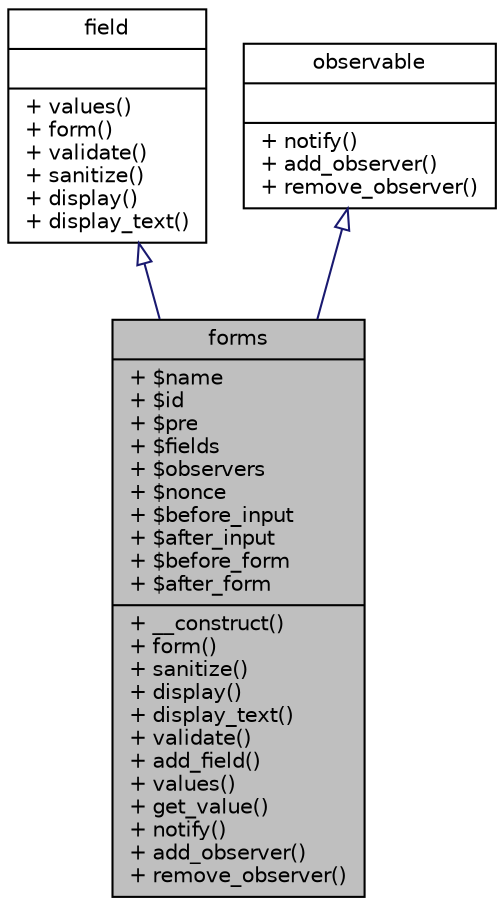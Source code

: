 digraph "forms"
{
  edge [fontname="Helvetica",fontsize="10",labelfontname="Helvetica",labelfontsize="10"];
  node [fontname="Helvetica",fontsize="10",shape=record];
  Node1 [label="{forms\n|+ $name\l+ $id\l+ $pre\l+ $fields\l+ $observers\l+ $nonce\l+ $before_input\l+ $after_input\l+ $before_form\l+ $after_form\l|+ __construct()\l+ form()\l+ sanitize()\l+ display()\l+ display_text()\l+ validate()\l+ add_field()\l+ values()\l+ get_value()\l+ notify()\l+ add_observer()\l+ remove_observer()\l}",height=0.2,width=0.4,color="black", fillcolor="grey75", style="filled", fontcolor="black"];
  Node2 -> Node1 [dir="back",color="midnightblue",fontsize="10",style="solid",arrowtail="onormal",fontname="Helvetica"];
  Node2 [label="{field\n||+ values()\l+ form()\l+ validate()\l+ sanitize()\l+ display()\l+ display_text()\l}",height=0.2,width=0.4,color="black", fillcolor="white", style="filled",URL="$interfacefield.html"];
  Node3 -> Node1 [dir="back",color="midnightblue",fontsize="10",style="solid",arrowtail="onormal",fontname="Helvetica"];
  Node3 [label="{observable\n||+ notify()\l+ add_observer()\l+ remove_observer()\l}",height=0.2,width=0.4,color="black", fillcolor="white", style="filled",URL="$interfaceobservable.html",tooltip="Describes objects that are able to be observed by observer objects. "];
}
